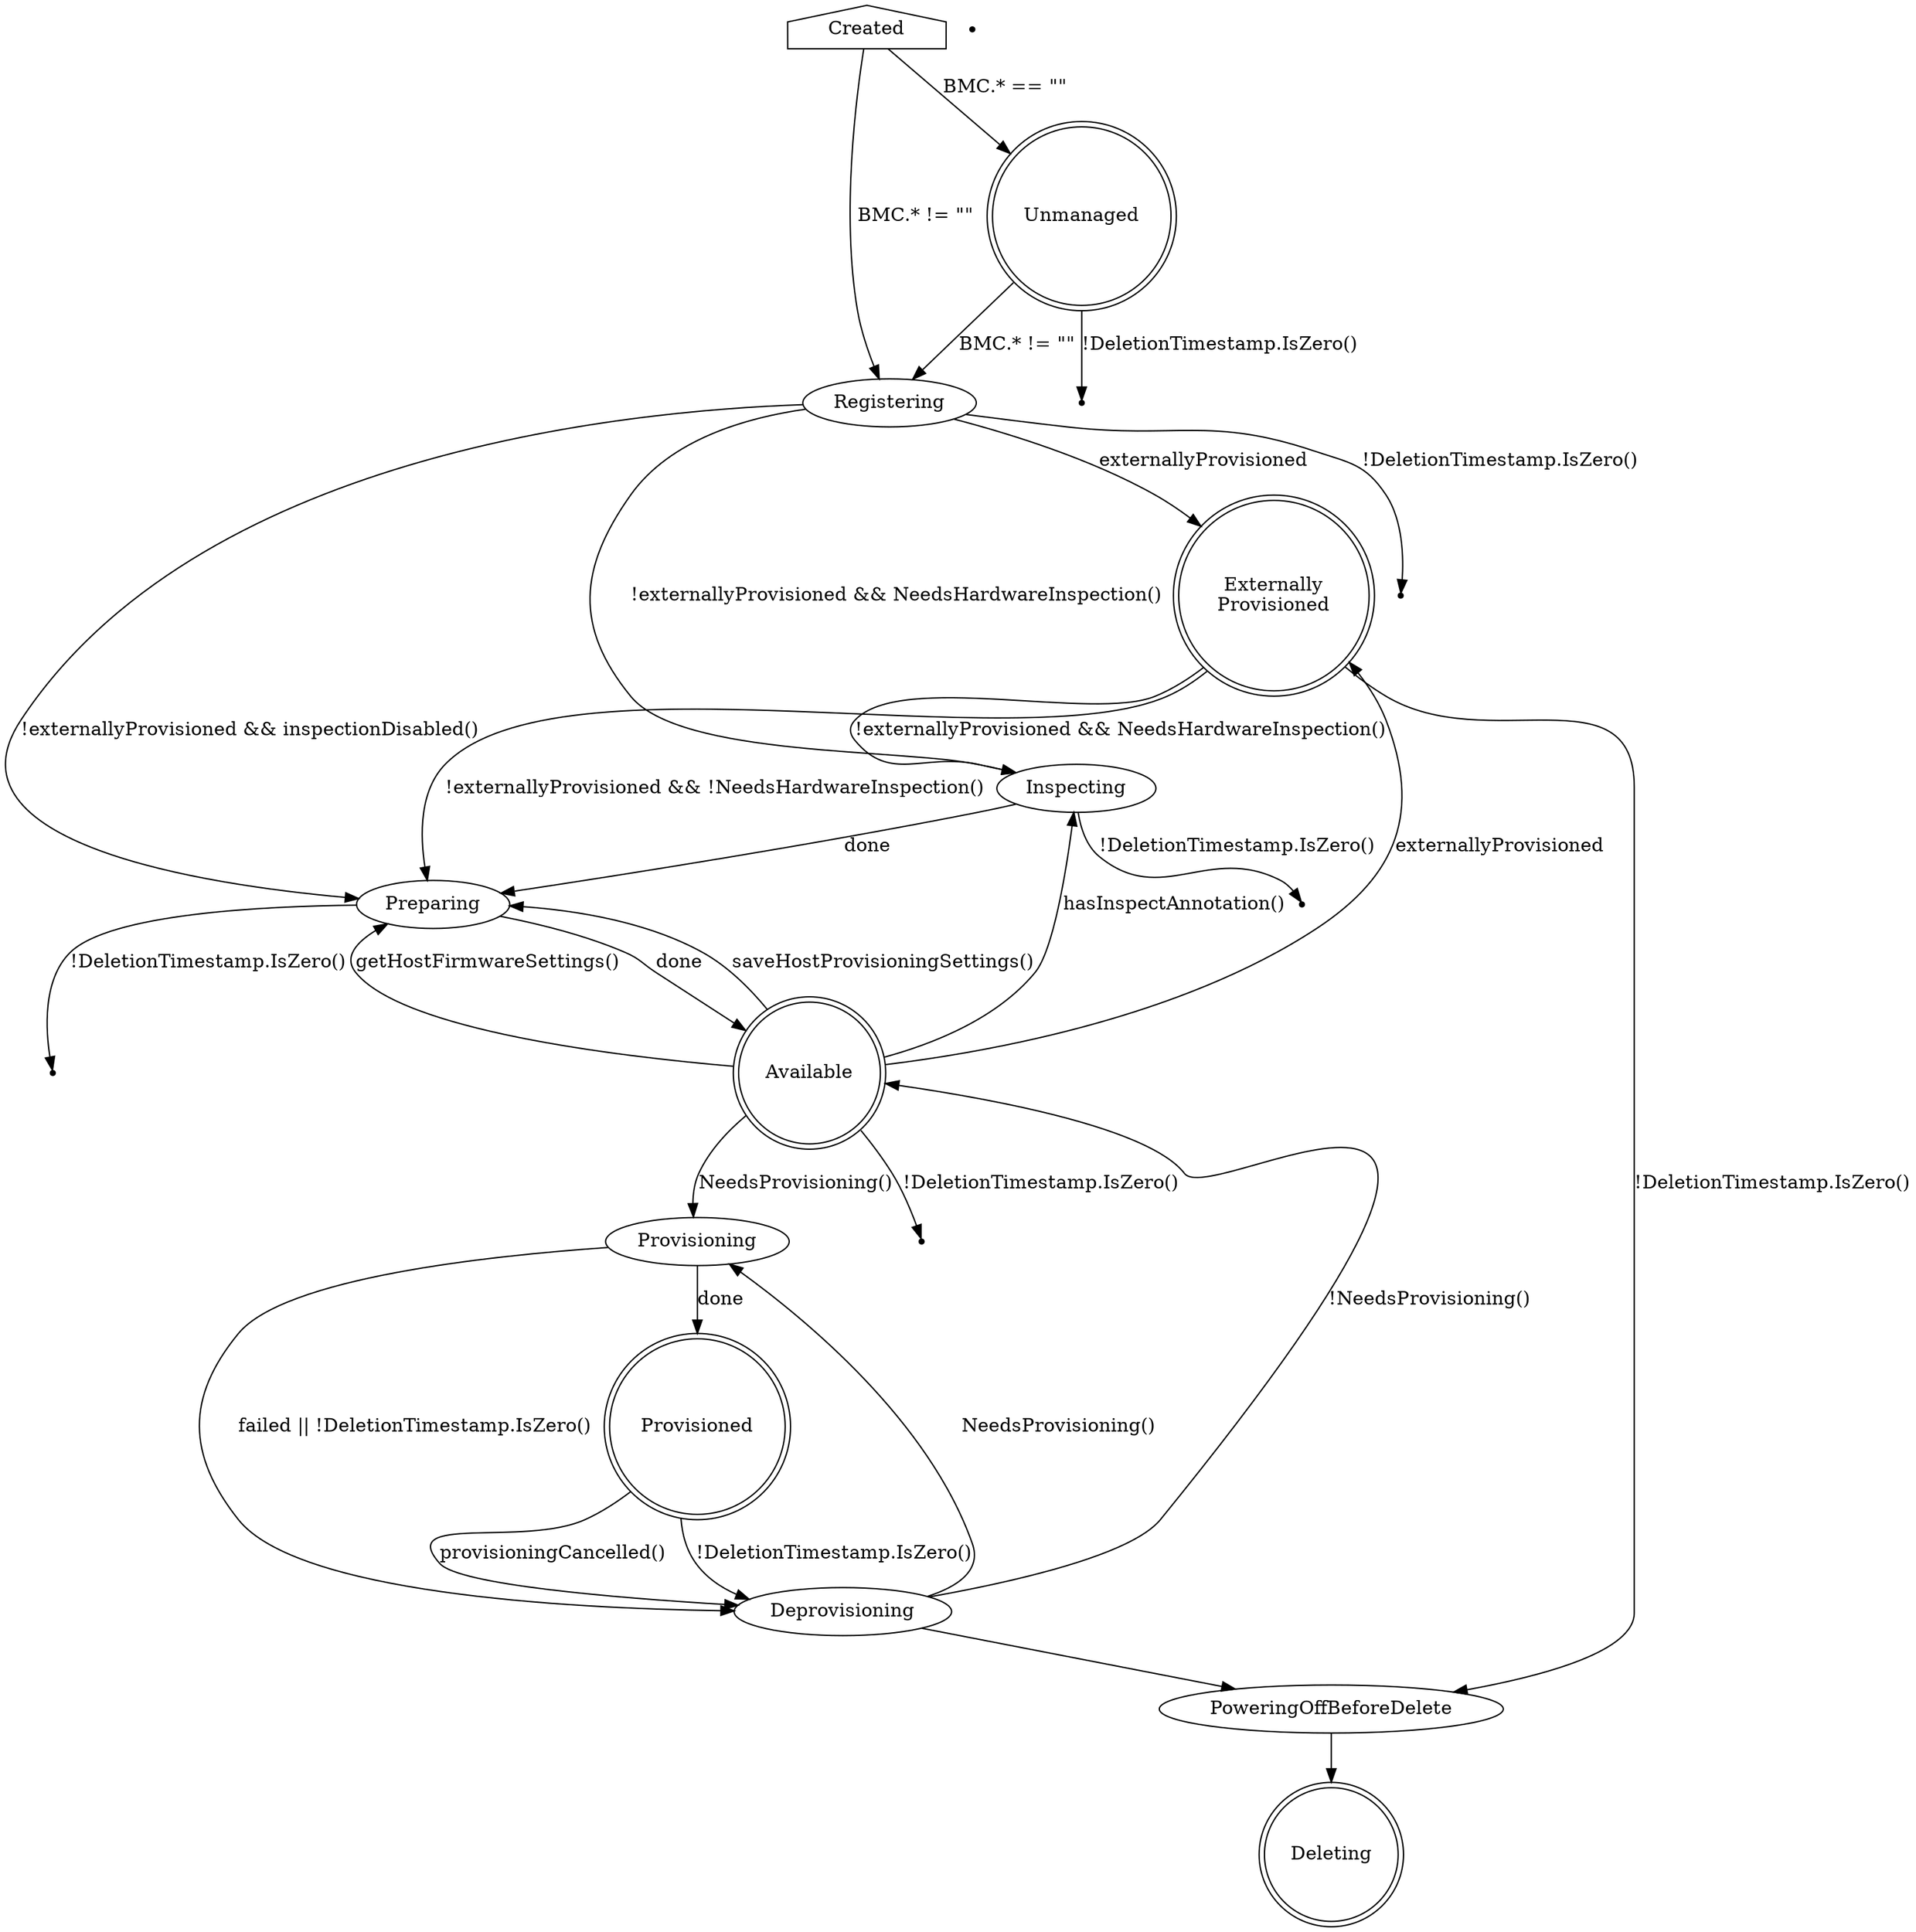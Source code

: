 digraph BaremetalHost {
    Created [shape=house]
    Created -> Unmanaged [label="BMC.* == \"\""]
    Created -> Registering [label="BMC.* != \"\""]

    Unmanaged [shape=doublecircle]
    Unmanaged -> Registering [label="BMC.* != \"\""]
    Unmanaged -> Deleting1 [label="!DeletionTimestamp.IsZero()"]

    Deleting1 [shape=point]

    ExternallyProvisioned [label="Externally\nProvisioned"]

    Registering -> Inspecting [label="!externallyProvisioned && NeedsHardwareInspection()"]
    Registering -> Preparing [label="!externallyProvisioned && inspectionDisabled()"]
    Registering -> ExternallyProvisioned [label="externallyProvisioned"]
    Registering -> Deleting2 [label="!DeletionTimestamp.IsZero()"]

    Deleting2 [shape=point]

    ExternallyProvisioned -> Inspecting [label="!externallyProvisioned && NeedsHardwareInspection()"]
    ExternallyProvisioned -> Preparing [label="!externallyProvisioned && !NeedsHardwareInspection()"]
    Available -> ExternallyProvisioned [label="externallyProvisioned"]

    Inspecting -> Preparing [label="done"]
    Inspecting -> Deleting3 [label="!DeletionTimestamp.IsZero()"]

    Deleting3 [shape=point]

    Deleting5 [shape=point]

    Preparing -> Available [label="done"]
    Preparing -> Deleting6 [label="!DeletionTimestamp.IsZero()"]

    Deleting6 [shape=point]

    Available [shape=doublecircle]
    Available -> Provisioning [label="NeedsProvisioning()"]
    Available -> Preparing [label="saveHostProvisioningSettings()"]
    Available -> Preparing [label="getHostFirmwareSettings()"]
    Available -> Deleting7 [label="!DeletionTimestamp.IsZero()"]
    Available -> Inspecting [label="hasInspectAnnotation()"]

    Deleting7 [shape=point]

    Provisioning -> Provisioned [label=done]
    Provisioning -> Deprovisioning [label="failed || !DeletionTimestamp.IsZero()"]

    Provisioned [shape=doublecircle]
    Provisioned -> Deprovisioning [label="provisioningCancelled()"]
    Provisioned -> Deprovisioning [label="!DeletionTimestamp.IsZero()"]

    ExternallyProvisioned [shape=doublecircle]
    ExternallyProvisioned -> PoweringOffBeforeDelete [label="!DeletionTimestamp.IsZero()"]

    Deprovisioning -> Provisioning [label="NeedsProvisioning()"]
    Deprovisioning -> Available [label="!NeedsProvisioning()"]

    Deprovisioning -> PoweringOffBeforeDelete
    PoweringOffBeforeDelete -> Deleting

    Deleting [shape=doublecircle]
}
